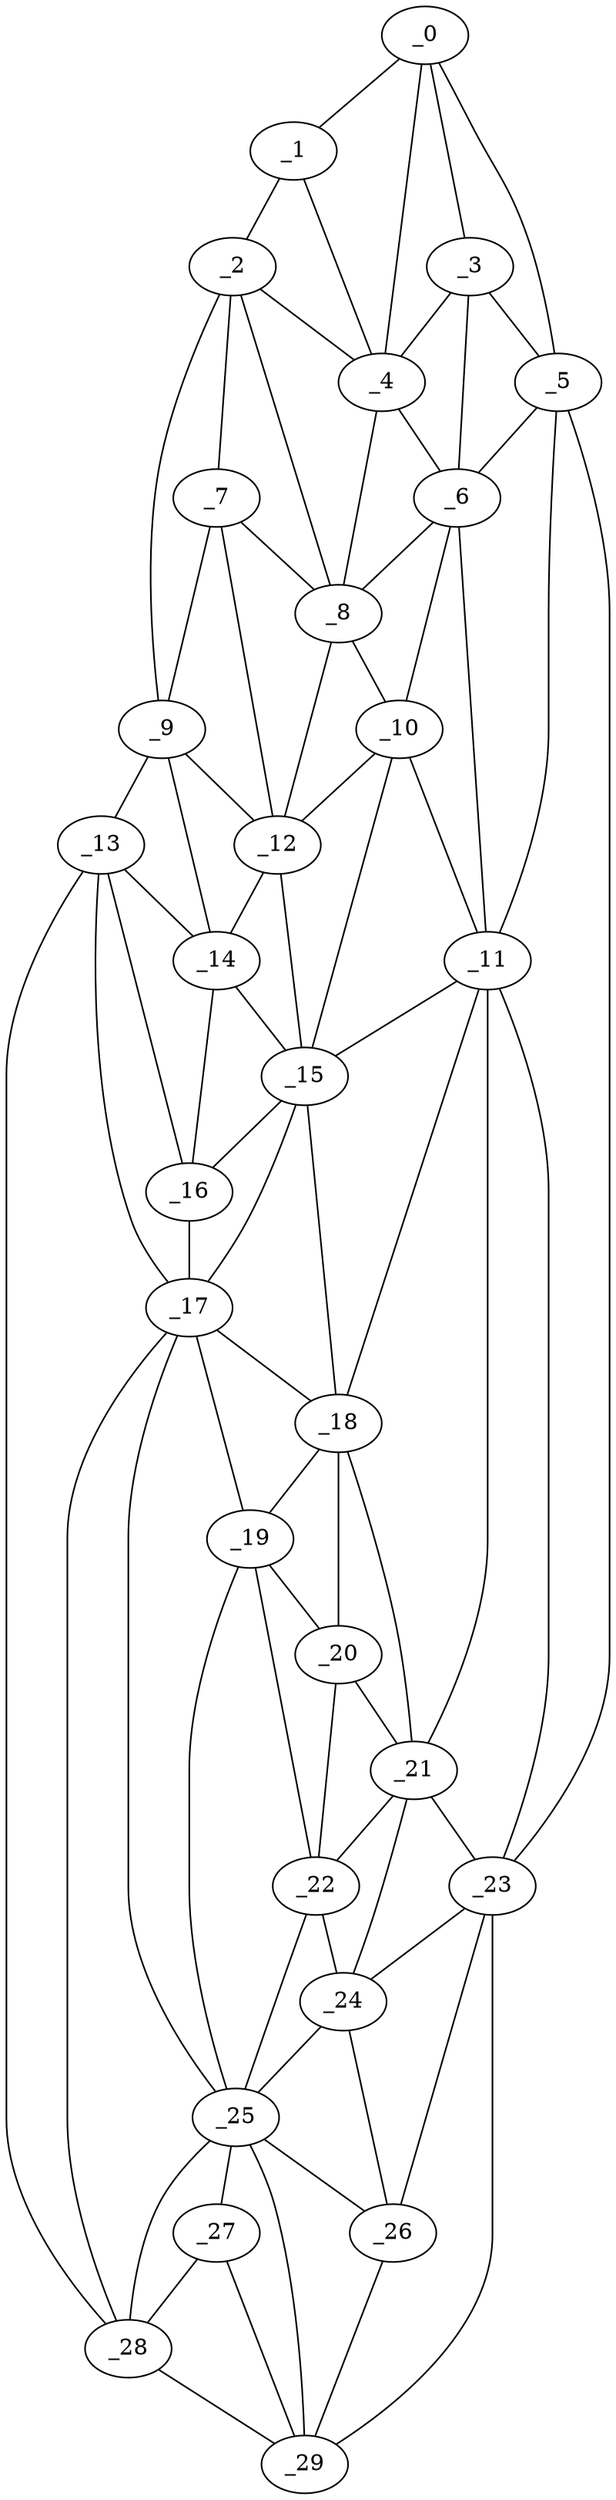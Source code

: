 graph "obj15__5.gxl" {
	_0	 [x=6,
		y=77];
	_1	 [x=7,
		y=71];
	_0 -- _1	 [valence=1];
	_3	 [x=14,
		y=78];
	_0 -- _3	 [valence=2];
	_4	 [x=15,
		y=73];
	_0 -- _4	 [valence=1];
	_5	 [x=23,
		y=84];
	_0 -- _5	 [valence=1];
	_2	 [x=14,
		y=59];
	_1 -- _2	 [valence=1];
	_1 -- _4	 [valence=2];
	_2 -- _4	 [valence=1];
	_7	 [x=27,
		y=51];
	_2 -- _7	 [valence=1];
	_8	 [x=28,
		y=60];
	_2 -- _8	 [valence=2];
	_9	 [x=32,
		y=47];
	_2 -- _9	 [valence=1];
	_3 -- _4	 [valence=1];
	_3 -- _5	 [valence=1];
	_6	 [x=26,
		y=75];
	_3 -- _6	 [valence=2];
	_4 -- _6	 [valence=2];
	_4 -- _8	 [valence=1];
	_5 -- _6	 [valence=1];
	_11	 [x=37,
		y=79];
	_5 -- _11	 [valence=1];
	_23	 [x=99,
		y=84];
	_5 -- _23	 [valence=1];
	_6 -- _8	 [valence=1];
	_10	 [x=36,
		y=71];
	_6 -- _10	 [valence=2];
	_6 -- _11	 [valence=2];
	_7 -- _8	 [valence=1];
	_7 -- _9	 [valence=2];
	_12	 [x=39,
		y=61];
	_7 -- _12	 [valence=2];
	_8 -- _10	 [valence=2];
	_8 -- _12	 [valence=1];
	_9 -- _12	 [valence=1];
	_13	 [x=50,
		y=46];
	_9 -- _13	 [valence=1];
	_14	 [x=50,
		y=52];
	_9 -- _14	 [valence=1];
	_10 -- _11	 [valence=1];
	_10 -- _12	 [valence=2];
	_15	 [x=65,
		y=59];
	_10 -- _15	 [valence=2];
	_11 -- _15	 [valence=1];
	_18	 [x=75,
		y=68];
	_11 -- _18	 [valence=1];
	_21	 [x=88,
		y=79];
	_11 -- _21	 [valence=2];
	_11 -- _23	 [valence=1];
	_12 -- _14	 [valence=2];
	_12 -- _15	 [valence=2];
	_13 -- _14	 [valence=2];
	_16	 [x=66,
		y=54];
	_13 -- _16	 [valence=2];
	_17	 [x=71,
		y=55];
	_13 -- _17	 [valence=2];
	_28	 [x=119,
		y=47];
	_13 -- _28	 [valence=1];
	_14 -- _15	 [valence=2];
	_14 -- _16	 [valence=2];
	_15 -- _16	 [valence=1];
	_15 -- _17	 [valence=2];
	_15 -- _18	 [valence=1];
	_16 -- _17	 [valence=1];
	_17 -- _18	 [valence=1];
	_19	 [x=78,
		y=59];
	_17 -- _19	 [valence=2];
	_25	 [x=110,
		y=53];
	_17 -- _25	 [valence=2];
	_17 -- _28	 [valence=1];
	_18 -- _19	 [valence=2];
	_20	 [x=83,
		y=67];
	_18 -- _20	 [valence=1];
	_18 -- _21	 [valence=2];
	_19 -- _20	 [valence=2];
	_22	 [x=91,
		y=70];
	_19 -- _22	 [valence=1];
	_19 -- _25	 [valence=2];
	_20 -- _21	 [valence=1];
	_20 -- _22	 [valence=2];
	_21 -- _22	 [valence=2];
	_21 -- _23	 [valence=2];
	_24	 [x=102,
		y=75];
	_21 -- _24	 [valence=1];
	_22 -- _24	 [valence=2];
	_22 -- _25	 [valence=2];
	_23 -- _24	 [valence=1];
	_26	 [x=110,
		y=74];
	_23 -- _26	 [valence=1];
	_29	 [x=121,
		y=72];
	_23 -- _29	 [valence=1];
	_24 -- _25	 [valence=1];
	_24 -- _26	 [valence=2];
	_25 -- _26	 [valence=1];
	_27	 [x=113,
		y=52];
	_25 -- _27	 [valence=2];
	_25 -- _28	 [valence=2];
	_25 -- _29	 [valence=2];
	_26 -- _29	 [valence=2];
	_27 -- _28	 [valence=1];
	_27 -- _29	 [valence=2];
	_28 -- _29	 [valence=1];
}
